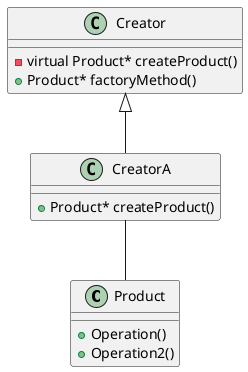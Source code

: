 @startuml
    Class Product{
        +Operation()
        +Operation2()
    }
    Class Creator{
        -virtual Product* createProduct()
        +Product* factoryMethod()
    }
    Class CreatorA{
        +Product* createProduct()
    }

    Creator <|-- CreatorA
    CreatorA -- Product
@enduml

